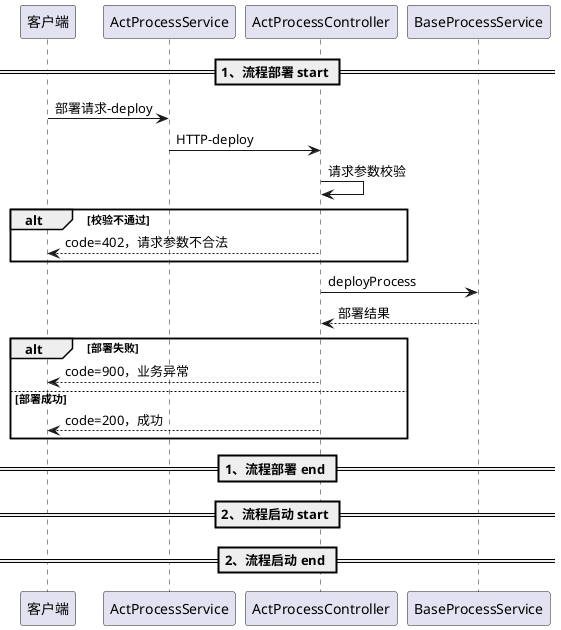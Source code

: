 @startuml
== 1、流程部署 start ==
客户端 -> ActProcessService : 部署请求-deploy
ActProcessService ->  ActProcessController: HTTP-deploy
ActProcessController -> ActProcessController : 请求参数校验
alt 校验不通过
    客户端 <-- ActProcessController : code=402，请求参数不合法
end alt
ActProcessController -> BaseProcessService : deployProcess
ActProcessController <-- BaseProcessService : 部署结果
alt 部署失败
    客户端 <-- ActProcessController : code=900，业务异常
else 部署成功
    客户端 <-- ActProcessController : code=200，成功
end alt
== 1、流程部署 end ==

== 2、流程启动 start ==
== 2、流程启动 end ==
@enduml